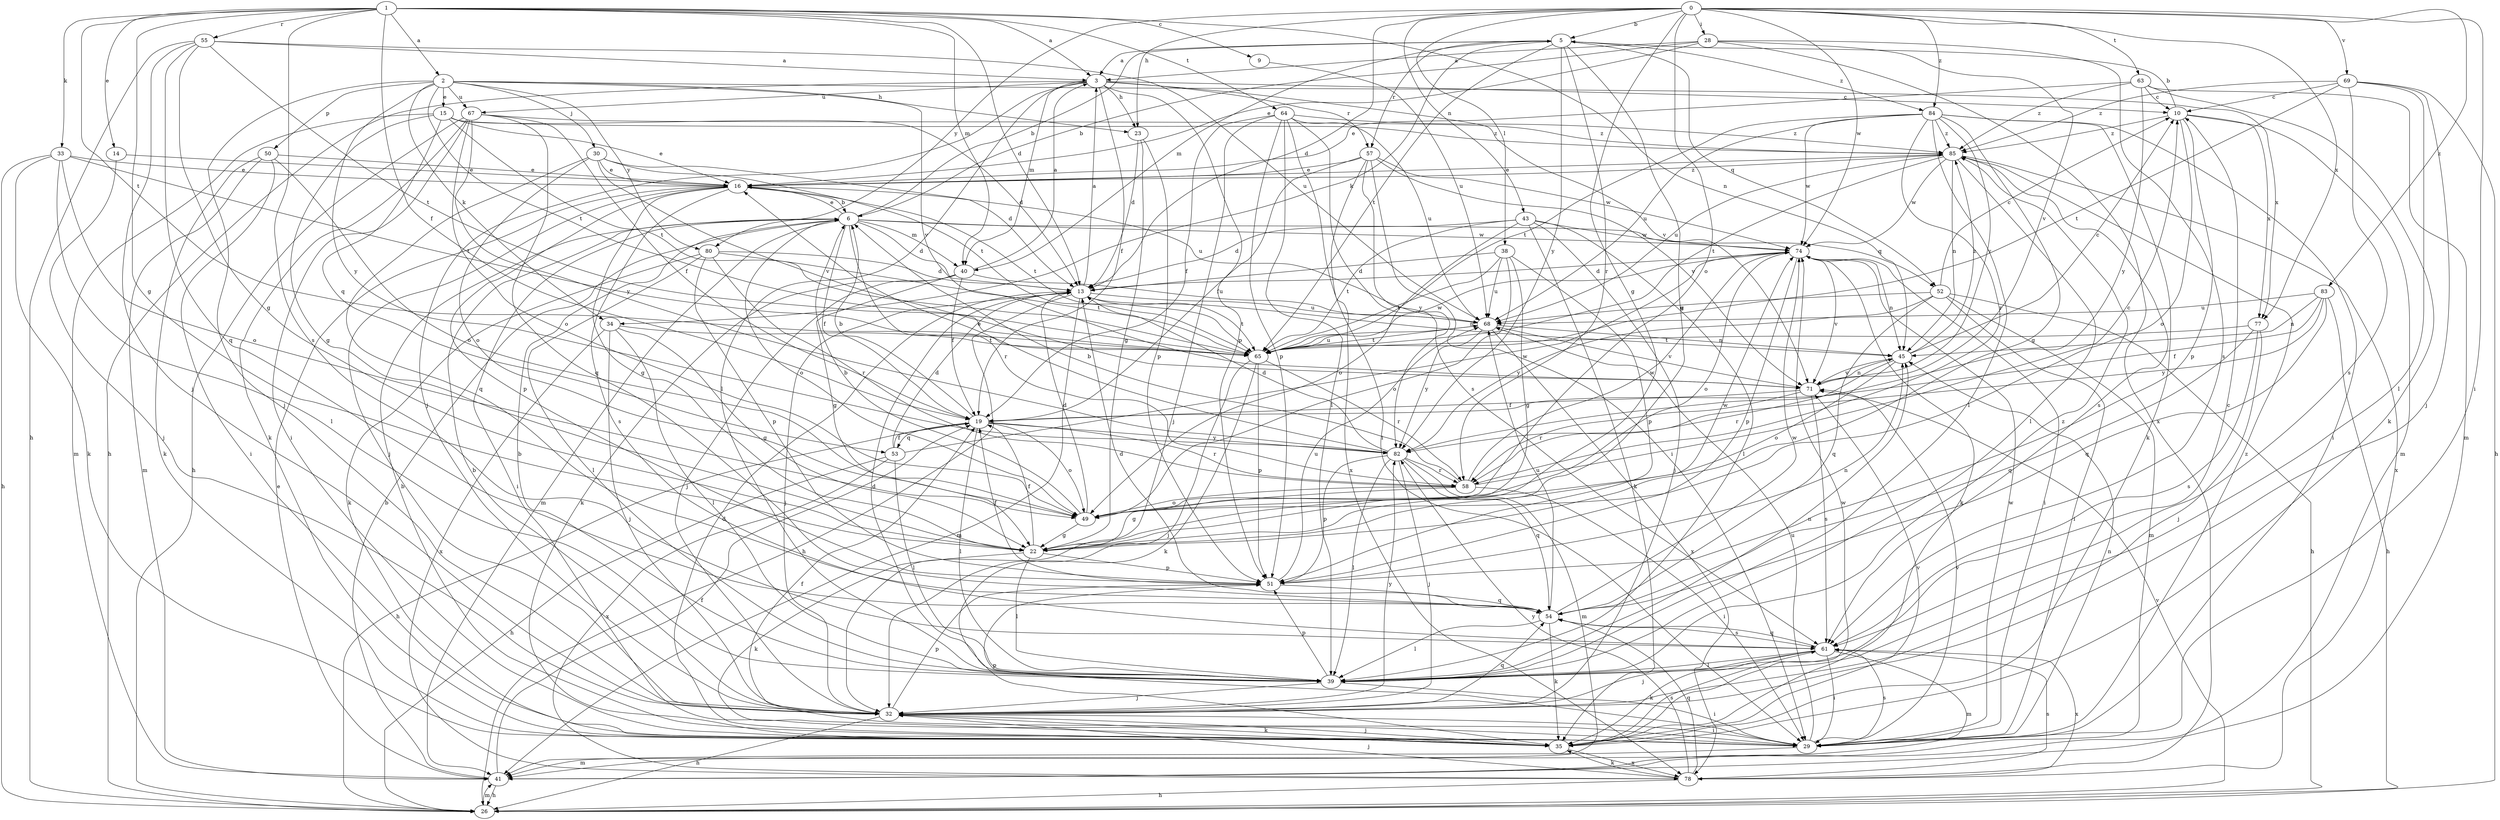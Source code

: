 strict digraph  {
0;
1;
2;
3;
5;
6;
9;
10;
13;
14;
15;
16;
19;
22;
23;
26;
28;
29;
30;
32;
33;
34;
35;
38;
39;
40;
41;
43;
45;
49;
50;
51;
52;
53;
54;
55;
57;
58;
61;
63;
64;
65;
67;
68;
69;
71;
74;
77;
78;
80;
82;
83;
84;
85;
0 -> 5  [label=b];
0 -> 13  [label=d];
0 -> 22  [label=g];
0 -> 23  [label=h];
0 -> 28  [label=i];
0 -> 29  [label=i];
0 -> 38  [label=l];
0 -> 43  [label=n];
0 -> 49  [label=o];
0 -> 63  [label=t];
0 -> 69  [label=v];
0 -> 74  [label=w];
0 -> 77  [label=x];
0 -> 80  [label=y];
0 -> 83  [label=z];
0 -> 84  [label=z];
1 -> 2  [label=a];
1 -> 3  [label=a];
1 -> 9  [label=c];
1 -> 13  [label=d];
1 -> 14  [label=e];
1 -> 19  [label=f];
1 -> 22  [label=g];
1 -> 33  [label=k];
1 -> 40  [label=m];
1 -> 45  [label=n];
1 -> 55  [label=r];
1 -> 61  [label=s];
1 -> 64  [label=t];
1 -> 65  [label=t];
2 -> 15  [label=e];
2 -> 23  [label=h];
2 -> 30  [label=j];
2 -> 32  [label=j];
2 -> 34  [label=k];
2 -> 50  [label=p];
2 -> 65  [label=t];
2 -> 67  [label=u];
2 -> 71  [label=v];
2 -> 77  [label=x];
2 -> 80  [label=y];
2 -> 82  [label=y];
3 -> 10  [label=c];
3 -> 19  [label=f];
3 -> 23  [label=h];
3 -> 26  [label=h];
3 -> 32  [label=j];
3 -> 39  [label=l];
3 -> 40  [label=m];
3 -> 51  [label=p];
3 -> 57  [label=r];
3 -> 67  [label=u];
3 -> 71  [label=v];
5 -> 3  [label=a];
5 -> 22  [label=g];
5 -> 34  [label=k];
5 -> 40  [label=m];
5 -> 52  [label=q];
5 -> 57  [label=r];
5 -> 58  [label=r];
5 -> 65  [label=t];
5 -> 82  [label=y];
5 -> 84  [label=z];
6 -> 5  [label=b];
6 -> 13  [label=d];
6 -> 16  [label=e];
6 -> 19  [label=f];
6 -> 29  [label=i];
6 -> 40  [label=m];
6 -> 41  [label=m];
6 -> 49  [label=o];
6 -> 52  [label=q];
6 -> 58  [label=r];
6 -> 74  [label=w];
9 -> 68  [label=u];
10 -> 5  [label=b];
10 -> 41  [label=m];
10 -> 49  [label=o];
10 -> 51  [label=p];
10 -> 77  [label=x];
10 -> 85  [label=z];
13 -> 3  [label=a];
13 -> 26  [label=h];
13 -> 32  [label=j];
13 -> 41  [label=m];
13 -> 45  [label=n];
13 -> 65  [label=t];
13 -> 68  [label=u];
14 -> 16  [label=e];
14 -> 32  [label=j];
15 -> 13  [label=d];
15 -> 16  [label=e];
15 -> 22  [label=g];
15 -> 41  [label=m];
15 -> 53  [label=q];
15 -> 65  [label=t];
15 -> 85  [label=z];
16 -> 6  [label=b];
16 -> 22  [label=g];
16 -> 32  [label=j];
16 -> 51  [label=p];
16 -> 61  [label=s];
16 -> 65  [label=t];
16 -> 68  [label=u];
16 -> 85  [label=z];
19 -> 6  [label=b];
19 -> 26  [label=h];
19 -> 39  [label=l];
19 -> 49  [label=o];
19 -> 53  [label=q];
19 -> 58  [label=r];
19 -> 82  [label=y];
22 -> 19  [label=f];
22 -> 35  [label=k];
22 -> 39  [label=l];
22 -> 51  [label=p];
22 -> 74  [label=w];
23 -> 13  [label=d];
23 -> 22  [label=g];
23 -> 51  [label=p];
26 -> 41  [label=m];
26 -> 71  [label=v];
28 -> 3  [label=a];
28 -> 6  [label=b];
28 -> 16  [label=e];
28 -> 61  [label=s];
28 -> 71  [label=v];
28 -> 78  [label=x];
29 -> 6  [label=b];
29 -> 19  [label=f];
29 -> 41  [label=m];
29 -> 45  [label=n];
29 -> 51  [label=p];
29 -> 61  [label=s];
29 -> 68  [label=u];
29 -> 71  [label=v];
29 -> 74  [label=w];
29 -> 85  [label=z];
30 -> 13  [label=d];
30 -> 16  [label=e];
30 -> 49  [label=o];
30 -> 54  [label=q];
30 -> 65  [label=t];
30 -> 71  [label=v];
32 -> 6  [label=b];
32 -> 26  [label=h];
32 -> 29  [label=i];
32 -> 35  [label=k];
32 -> 51  [label=p];
32 -> 54  [label=q];
32 -> 82  [label=y];
33 -> 16  [label=e];
33 -> 26  [label=h];
33 -> 35  [label=k];
33 -> 39  [label=l];
33 -> 49  [label=o];
33 -> 65  [label=t];
34 -> 22  [label=g];
34 -> 32  [label=j];
34 -> 39  [label=l];
34 -> 65  [label=t];
34 -> 78  [label=x];
35 -> 13  [label=d];
35 -> 32  [label=j];
35 -> 61  [label=s];
35 -> 71  [label=v];
35 -> 74  [label=w];
35 -> 78  [label=x];
38 -> 13  [label=d];
38 -> 22  [label=g];
38 -> 49  [label=o];
38 -> 51  [label=p];
38 -> 65  [label=t];
38 -> 68  [label=u];
39 -> 6  [label=b];
39 -> 10  [label=c];
39 -> 13  [label=d];
39 -> 29  [label=i];
39 -> 32  [label=j];
39 -> 45  [label=n];
39 -> 51  [label=p];
39 -> 85  [label=z];
40 -> 3  [label=a];
40 -> 19  [label=f];
40 -> 22  [label=g];
40 -> 32  [label=j];
40 -> 35  [label=k];
40 -> 68  [label=u];
41 -> 6  [label=b];
41 -> 16  [label=e];
41 -> 19  [label=f];
41 -> 26  [label=h];
43 -> 13  [label=d];
43 -> 32  [label=j];
43 -> 35  [label=k];
43 -> 39  [label=l];
43 -> 49  [label=o];
43 -> 65  [label=t];
43 -> 74  [label=w];
45 -> 10  [label=c];
45 -> 49  [label=o];
45 -> 58  [label=r];
45 -> 71  [label=v];
45 -> 85  [label=z];
49 -> 6  [label=b];
49 -> 13  [label=d];
49 -> 22  [label=g];
50 -> 16  [label=e];
50 -> 29  [label=i];
50 -> 35  [label=k];
50 -> 41  [label=m];
50 -> 49  [label=o];
51 -> 19  [label=f];
51 -> 45  [label=n];
51 -> 54  [label=q];
51 -> 68  [label=u];
52 -> 10  [label=c];
52 -> 26  [label=h];
52 -> 29  [label=i];
52 -> 41  [label=m];
52 -> 54  [label=q];
52 -> 68  [label=u];
52 -> 82  [label=y];
53 -> 13  [label=d];
53 -> 19  [label=f];
53 -> 26  [label=h];
53 -> 39  [label=l];
53 -> 74  [label=w];
53 -> 78  [label=x];
54 -> 13  [label=d];
54 -> 35  [label=k];
54 -> 39  [label=l];
54 -> 61  [label=s];
54 -> 68  [label=u];
54 -> 74  [label=w];
55 -> 3  [label=a];
55 -> 22  [label=g];
55 -> 26  [label=h];
55 -> 32  [label=j];
55 -> 54  [label=q];
55 -> 65  [label=t];
55 -> 68  [label=u];
57 -> 16  [label=e];
57 -> 19  [label=f];
57 -> 29  [label=i];
57 -> 71  [label=v];
57 -> 74  [label=w];
57 -> 78  [label=x];
57 -> 82  [label=y];
58 -> 6  [label=b];
58 -> 10  [label=c];
58 -> 22  [label=g];
58 -> 29  [label=i];
58 -> 49  [label=o];
58 -> 74  [label=w];
61 -> 29  [label=i];
61 -> 32  [label=j];
61 -> 35  [label=k];
61 -> 39  [label=l];
61 -> 41  [label=m];
61 -> 54  [label=q];
61 -> 78  [label=x];
63 -> 10  [label=c];
63 -> 16  [label=e];
63 -> 35  [label=k];
63 -> 41  [label=m];
63 -> 82  [label=y];
63 -> 85  [label=z];
64 -> 19  [label=f];
64 -> 29  [label=i];
64 -> 32  [label=j];
64 -> 39  [label=l];
64 -> 51  [label=p];
64 -> 61  [label=s];
64 -> 68  [label=u];
64 -> 85  [label=z];
65 -> 32  [label=j];
65 -> 35  [label=k];
65 -> 51  [label=p];
65 -> 58  [label=r];
65 -> 68  [label=u];
65 -> 74  [label=w];
67 -> 19  [label=f];
67 -> 26  [label=h];
67 -> 29  [label=i];
67 -> 35  [label=k];
67 -> 49  [label=o];
67 -> 54  [label=q];
67 -> 82  [label=y];
67 -> 85  [label=z];
68 -> 45  [label=n];
68 -> 65  [label=t];
68 -> 71  [label=v];
68 -> 78  [label=x];
68 -> 82  [label=y];
69 -> 10  [label=c];
69 -> 26  [label=h];
69 -> 32  [label=j];
69 -> 39  [label=l];
69 -> 61  [label=s];
69 -> 65  [label=t];
69 -> 85  [label=z];
71 -> 19  [label=f];
71 -> 45  [label=n];
71 -> 58  [label=r];
71 -> 61  [label=s];
74 -> 13  [label=d];
74 -> 29  [label=i];
74 -> 35  [label=k];
74 -> 45  [label=n];
74 -> 49  [label=o];
74 -> 51  [label=p];
74 -> 71  [label=v];
77 -> 32  [label=j];
77 -> 54  [label=q];
77 -> 61  [label=s];
77 -> 65  [label=t];
78 -> 26  [label=h];
78 -> 32  [label=j];
78 -> 35  [label=k];
78 -> 54  [label=q];
78 -> 61  [label=s];
78 -> 82  [label=y];
80 -> 13  [label=d];
80 -> 35  [label=k];
80 -> 39  [label=l];
80 -> 51  [label=p];
80 -> 58  [label=r];
80 -> 65  [label=t];
82 -> 13  [label=d];
82 -> 16  [label=e];
82 -> 32  [label=j];
82 -> 39  [label=l];
82 -> 41  [label=m];
82 -> 51  [label=p];
82 -> 54  [label=q];
82 -> 58  [label=r];
83 -> 19  [label=f];
83 -> 26  [label=h];
83 -> 45  [label=n];
83 -> 54  [label=q];
83 -> 68  [label=u];
83 -> 82  [label=y];
84 -> 22  [label=g];
84 -> 29  [label=i];
84 -> 35  [label=k];
84 -> 39  [label=l];
84 -> 58  [label=r];
84 -> 65  [label=t];
84 -> 68  [label=u];
84 -> 71  [label=v];
84 -> 74  [label=w];
84 -> 85  [label=z];
85 -> 16  [label=e];
85 -> 39  [label=l];
85 -> 45  [label=n];
85 -> 61  [label=s];
85 -> 65  [label=t];
85 -> 68  [label=u];
85 -> 74  [label=w];
85 -> 78  [label=x];
}
